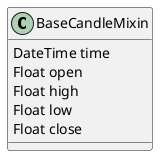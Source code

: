 @startuml
class BaseCandleMixin {
    DateTime time
    Float open
    Float high
    Float low
    Float close
}
@enduml

@startuml
Alice -> Bob: test
@enduml
